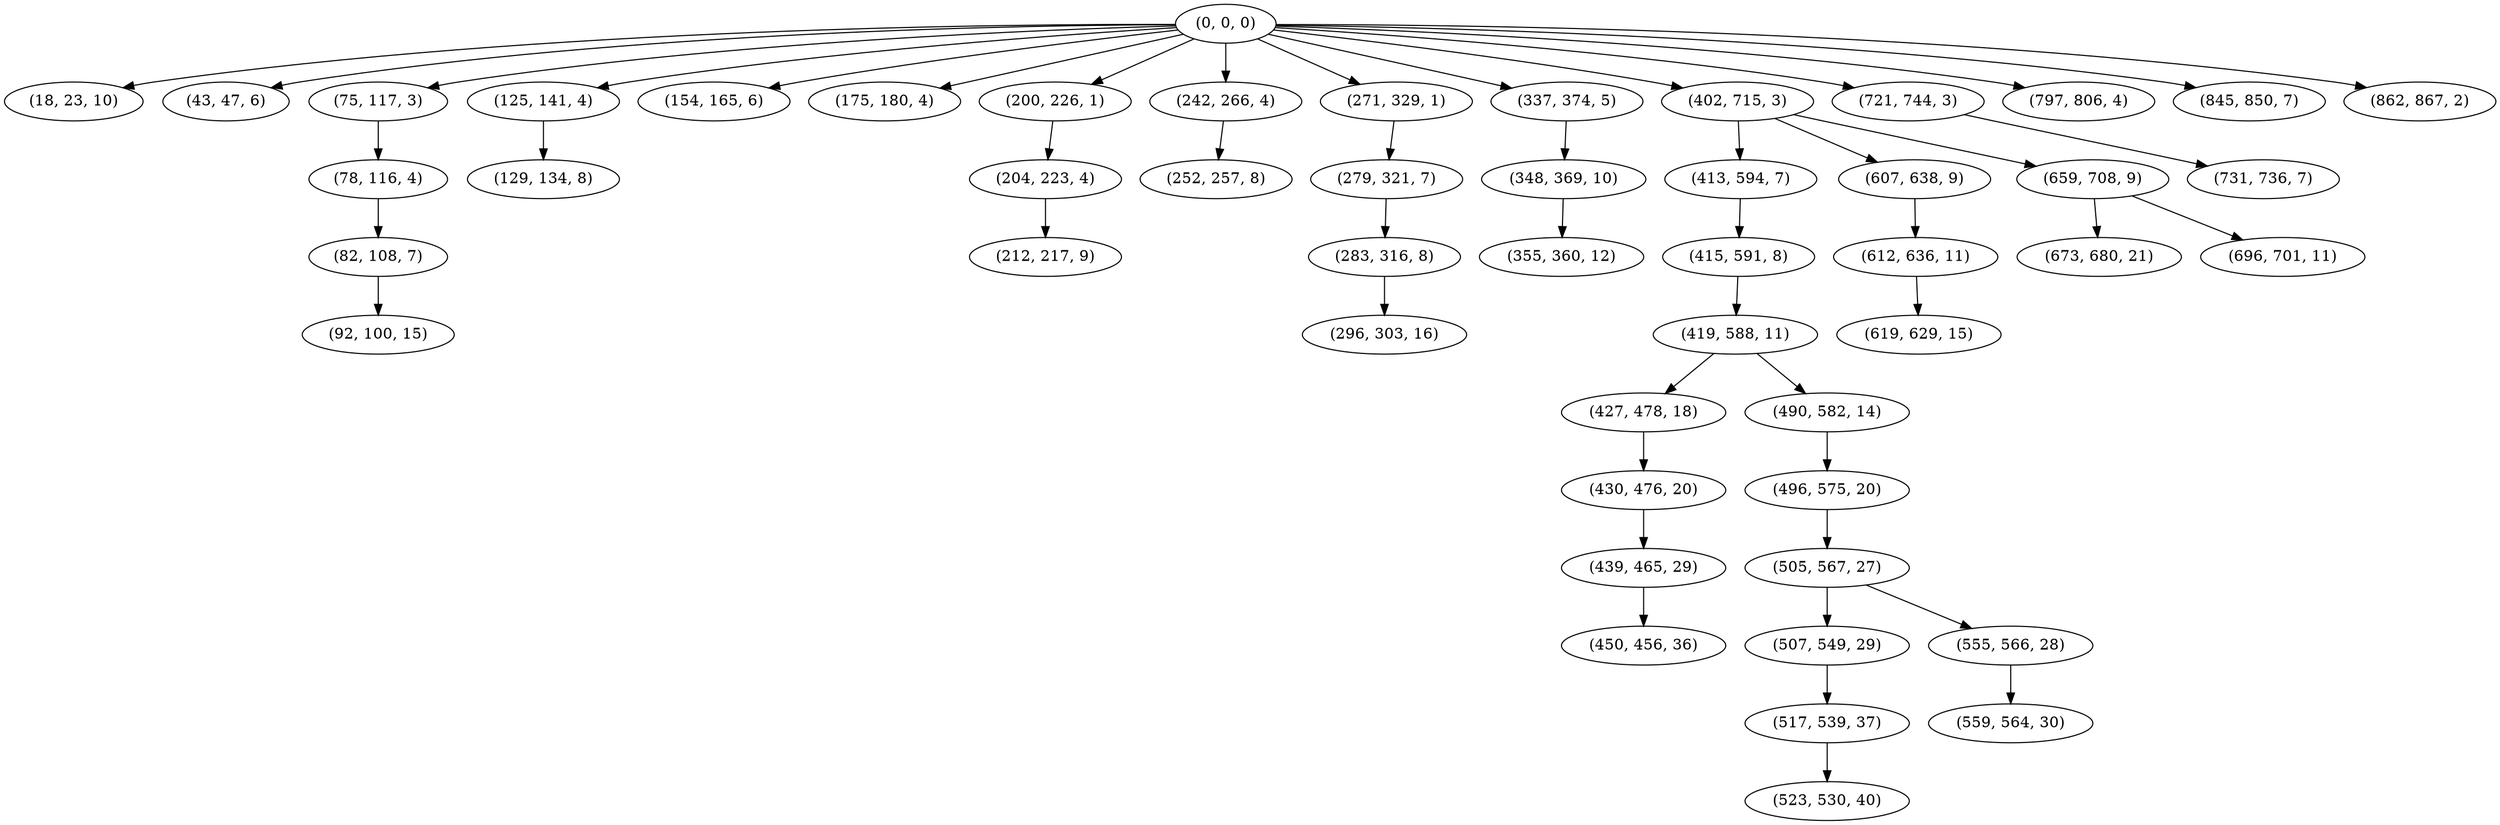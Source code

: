 digraph tree {
    "(0, 0, 0)";
    "(18, 23, 10)";
    "(43, 47, 6)";
    "(75, 117, 3)";
    "(78, 116, 4)";
    "(82, 108, 7)";
    "(92, 100, 15)";
    "(125, 141, 4)";
    "(129, 134, 8)";
    "(154, 165, 6)";
    "(175, 180, 4)";
    "(200, 226, 1)";
    "(204, 223, 4)";
    "(212, 217, 9)";
    "(242, 266, 4)";
    "(252, 257, 8)";
    "(271, 329, 1)";
    "(279, 321, 7)";
    "(283, 316, 8)";
    "(296, 303, 16)";
    "(337, 374, 5)";
    "(348, 369, 10)";
    "(355, 360, 12)";
    "(402, 715, 3)";
    "(413, 594, 7)";
    "(415, 591, 8)";
    "(419, 588, 11)";
    "(427, 478, 18)";
    "(430, 476, 20)";
    "(439, 465, 29)";
    "(450, 456, 36)";
    "(490, 582, 14)";
    "(496, 575, 20)";
    "(505, 567, 27)";
    "(507, 549, 29)";
    "(517, 539, 37)";
    "(523, 530, 40)";
    "(555, 566, 28)";
    "(559, 564, 30)";
    "(607, 638, 9)";
    "(612, 636, 11)";
    "(619, 629, 15)";
    "(659, 708, 9)";
    "(673, 680, 21)";
    "(696, 701, 11)";
    "(721, 744, 3)";
    "(731, 736, 7)";
    "(797, 806, 4)";
    "(845, 850, 7)";
    "(862, 867, 2)";
    "(0, 0, 0)" -> "(18, 23, 10)";
    "(0, 0, 0)" -> "(43, 47, 6)";
    "(0, 0, 0)" -> "(75, 117, 3)";
    "(0, 0, 0)" -> "(125, 141, 4)";
    "(0, 0, 0)" -> "(154, 165, 6)";
    "(0, 0, 0)" -> "(175, 180, 4)";
    "(0, 0, 0)" -> "(200, 226, 1)";
    "(0, 0, 0)" -> "(242, 266, 4)";
    "(0, 0, 0)" -> "(271, 329, 1)";
    "(0, 0, 0)" -> "(337, 374, 5)";
    "(0, 0, 0)" -> "(402, 715, 3)";
    "(0, 0, 0)" -> "(721, 744, 3)";
    "(0, 0, 0)" -> "(797, 806, 4)";
    "(0, 0, 0)" -> "(845, 850, 7)";
    "(0, 0, 0)" -> "(862, 867, 2)";
    "(75, 117, 3)" -> "(78, 116, 4)";
    "(78, 116, 4)" -> "(82, 108, 7)";
    "(82, 108, 7)" -> "(92, 100, 15)";
    "(125, 141, 4)" -> "(129, 134, 8)";
    "(200, 226, 1)" -> "(204, 223, 4)";
    "(204, 223, 4)" -> "(212, 217, 9)";
    "(242, 266, 4)" -> "(252, 257, 8)";
    "(271, 329, 1)" -> "(279, 321, 7)";
    "(279, 321, 7)" -> "(283, 316, 8)";
    "(283, 316, 8)" -> "(296, 303, 16)";
    "(337, 374, 5)" -> "(348, 369, 10)";
    "(348, 369, 10)" -> "(355, 360, 12)";
    "(402, 715, 3)" -> "(413, 594, 7)";
    "(402, 715, 3)" -> "(607, 638, 9)";
    "(402, 715, 3)" -> "(659, 708, 9)";
    "(413, 594, 7)" -> "(415, 591, 8)";
    "(415, 591, 8)" -> "(419, 588, 11)";
    "(419, 588, 11)" -> "(427, 478, 18)";
    "(419, 588, 11)" -> "(490, 582, 14)";
    "(427, 478, 18)" -> "(430, 476, 20)";
    "(430, 476, 20)" -> "(439, 465, 29)";
    "(439, 465, 29)" -> "(450, 456, 36)";
    "(490, 582, 14)" -> "(496, 575, 20)";
    "(496, 575, 20)" -> "(505, 567, 27)";
    "(505, 567, 27)" -> "(507, 549, 29)";
    "(505, 567, 27)" -> "(555, 566, 28)";
    "(507, 549, 29)" -> "(517, 539, 37)";
    "(517, 539, 37)" -> "(523, 530, 40)";
    "(555, 566, 28)" -> "(559, 564, 30)";
    "(607, 638, 9)" -> "(612, 636, 11)";
    "(612, 636, 11)" -> "(619, 629, 15)";
    "(659, 708, 9)" -> "(673, 680, 21)";
    "(659, 708, 9)" -> "(696, 701, 11)";
    "(721, 744, 3)" -> "(731, 736, 7)";
}
